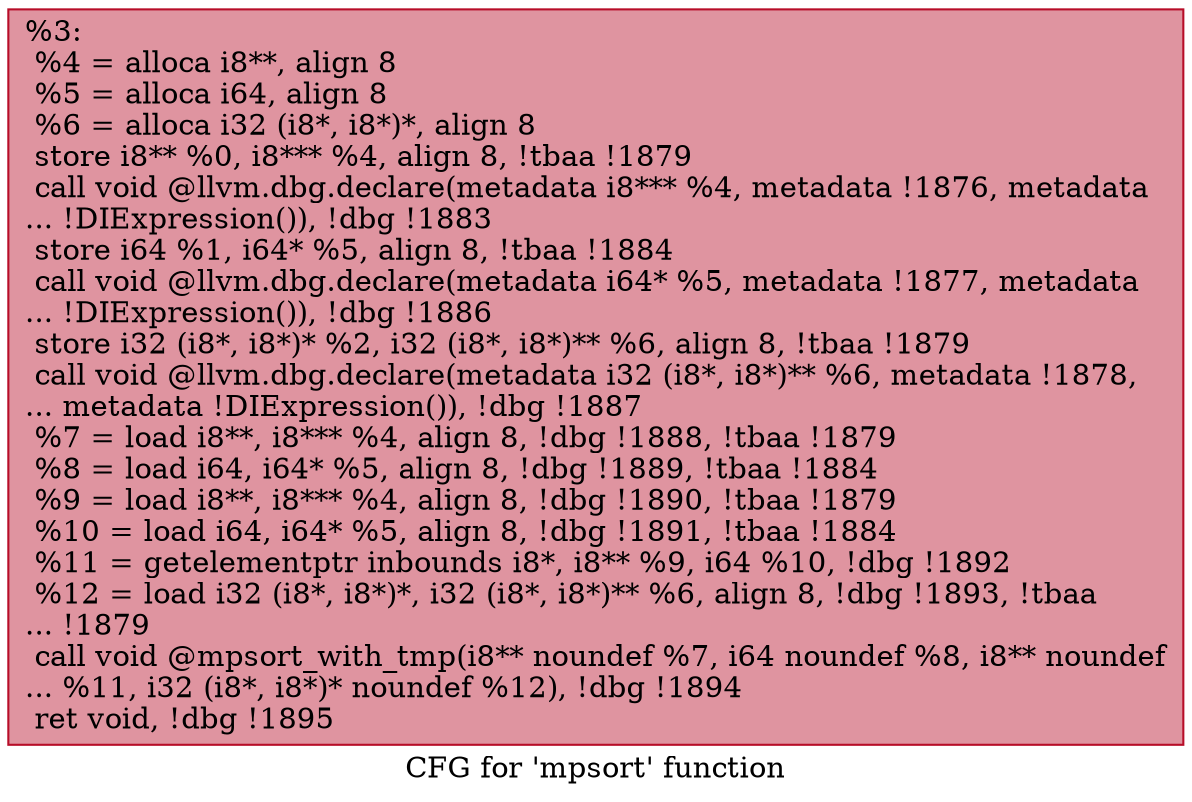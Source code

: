 digraph "CFG for 'mpsort' function" {
	label="CFG for 'mpsort' function";

	Node0x236bdb0 [shape=record,color="#b70d28ff", style=filled, fillcolor="#b70d2870",label="{%3:\l  %4 = alloca i8**, align 8\l  %5 = alloca i64, align 8\l  %6 = alloca i32 (i8*, i8*)*, align 8\l  store i8** %0, i8*** %4, align 8, !tbaa !1879\l  call void @llvm.dbg.declare(metadata i8*** %4, metadata !1876, metadata\l... !DIExpression()), !dbg !1883\l  store i64 %1, i64* %5, align 8, !tbaa !1884\l  call void @llvm.dbg.declare(metadata i64* %5, metadata !1877, metadata\l... !DIExpression()), !dbg !1886\l  store i32 (i8*, i8*)* %2, i32 (i8*, i8*)** %6, align 8, !tbaa !1879\l  call void @llvm.dbg.declare(metadata i32 (i8*, i8*)** %6, metadata !1878,\l... metadata !DIExpression()), !dbg !1887\l  %7 = load i8**, i8*** %4, align 8, !dbg !1888, !tbaa !1879\l  %8 = load i64, i64* %5, align 8, !dbg !1889, !tbaa !1884\l  %9 = load i8**, i8*** %4, align 8, !dbg !1890, !tbaa !1879\l  %10 = load i64, i64* %5, align 8, !dbg !1891, !tbaa !1884\l  %11 = getelementptr inbounds i8*, i8** %9, i64 %10, !dbg !1892\l  %12 = load i32 (i8*, i8*)*, i32 (i8*, i8*)** %6, align 8, !dbg !1893, !tbaa\l... !1879\l  call void @mpsort_with_tmp(i8** noundef %7, i64 noundef %8, i8** noundef\l... %11, i32 (i8*, i8*)* noundef %12), !dbg !1894\l  ret void, !dbg !1895\l}"];
}
